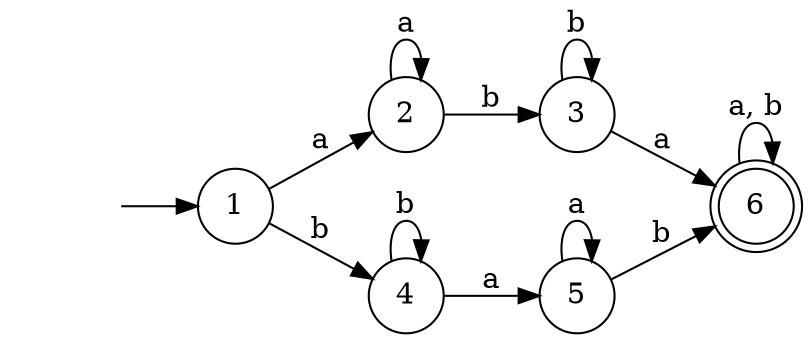 digraph G {
	rankdir=LR;
	null [shape = plaintext label=""]
	1 [shape=circle];
	2 [shape=circle];
	3 [shape=circle];
	4 [shape=circle];
	5 [shape=circle];
	6 [shape=doublecircle];
	null -> 1
	1 -> 2 [label = "a"];
	1 -> 4 [label = "b"];
	2 -> 2 [label = "a"];
	2 -> 3 [label = "b"];
	3 -> 6 [label = "a"];
	3 -> 3 [label = "b"];
	4 -> 5 [label = "a"];
	4 -> 4 [label = "b"];
	5 -> 5 [label = "a"];
	5 -> 6 [label = "b"];
	6 -> 6 [label = "a, b"];
}

